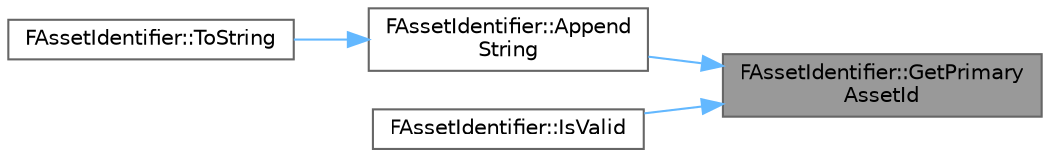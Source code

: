 digraph "FAssetIdentifier::GetPrimaryAssetId"
{
 // INTERACTIVE_SVG=YES
 // LATEX_PDF_SIZE
  bgcolor="transparent";
  edge [fontname=Helvetica,fontsize=10,labelfontname=Helvetica,labelfontsize=10];
  node [fontname=Helvetica,fontsize=10,shape=box,height=0.2,width=0.4];
  rankdir="RL";
  Node1 [id="Node000001",label="FAssetIdentifier::GetPrimary\lAssetId",height=0.2,width=0.4,color="gray40", fillcolor="grey60", style="filled", fontcolor="black",tooltip="Returns primary asset id for this identifier, if valid."];
  Node1 -> Node2 [id="edge1_Node000001_Node000002",dir="back",color="steelblue1",style="solid",tooltip=" "];
  Node2 [id="Node000002",label="FAssetIdentifier::Append\lString",height=0.2,width=0.4,color="grey40", fillcolor="white", style="filled",URL="$da/d0e/structFAssetIdentifier.html#af15f0ac0a122fd245f85671cd347b124",tooltip="Appends to the given builder the string version of this identifier in Package.Object::Name format."];
  Node2 -> Node3 [id="edge2_Node000002_Node000003",dir="back",color="steelblue1",style="solid",tooltip=" "];
  Node3 [id="Node000003",label="FAssetIdentifier::ToString",height=0.2,width=0.4,color="grey40", fillcolor="white", style="filled",URL="$da/d0e/structFAssetIdentifier.html#acc98b1c7e5bc885eccf59b4cccc4313f",tooltip="Returns string version of this identifier in Package.Object::Name format."];
  Node1 -> Node4 [id="edge3_Node000001_Node000004",dir="back",color="steelblue1",style="solid",tooltip=" "];
  Node4 [id="Node000004",label="FAssetIdentifier::IsValid",height=0.2,width=0.4,color="grey40", fillcolor="white", style="filled",URL="$da/d0e/structFAssetIdentifier.html#acb8a34d4e755159d23d8b4f87f37827c",tooltip="Returns true if this is a valid non-null identifier."];
}
